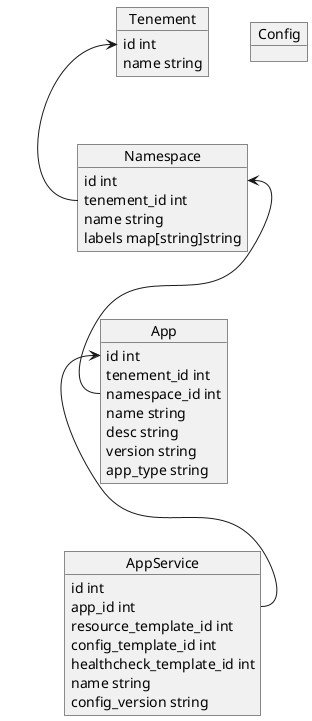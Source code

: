 @startuml
'https://plantuml.com/object-diagram

object Tenement{
    id int
    name string
}

object Namespace{
    id int
    tenement_id int
    name string
    labels map[string]string
}

Tenement::id <-- Namespace::tenement_id

object App{
    id int
    tenement_id int
    namespace_id int
    name string
    desc string
    version string
    app_type string
}

Namespace::id <-- App::namespace_id

object AppService{
    id int
    app_id int
    resource_template_id int
    config_template_id int
    healthcheck_template_id int
    name string
    config_version string
}
App::id <-- AppService::app_id

object Config

@enduml
